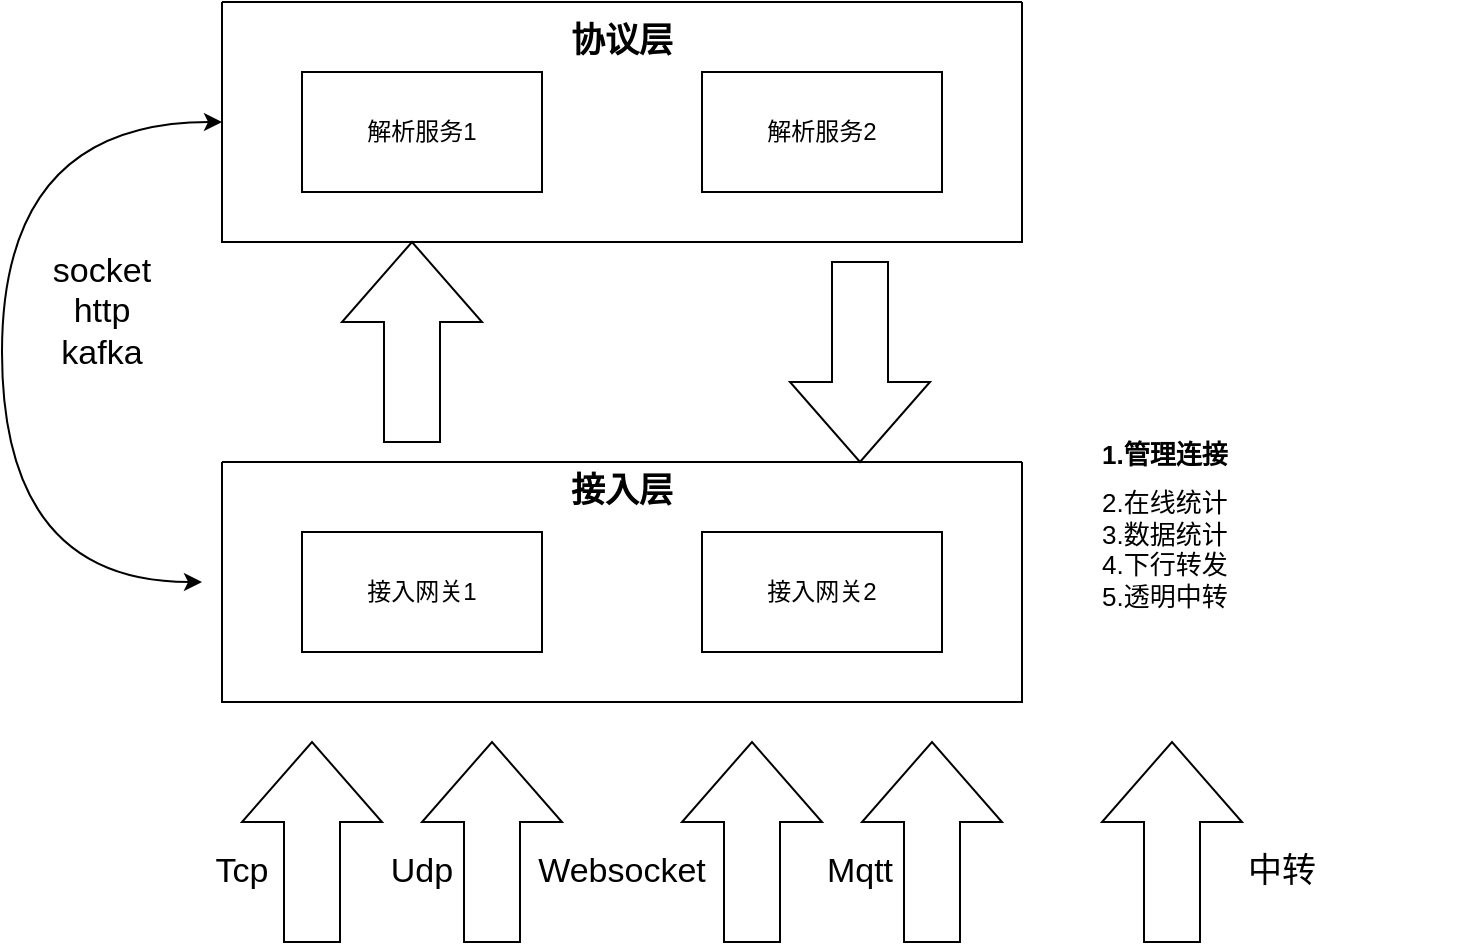 <mxfile version="20.8.19" type="github">
  <diagram name="第 1 页" id="VBkTwmMw8Twz73WTKEvl">
    <mxGraphModel dx="746" dy="1599" grid="1" gridSize="10" guides="1" tooltips="1" connect="1" arrows="1" fold="1" page="1" pageScale="1" pageWidth="827" pageHeight="1169" math="0" shadow="0">
      <root>
        <mxCell id="0" />
        <mxCell id="1" parent="0" />
        <mxCell id="XKYg5dqnUTp-qycACsAL-23" value="" style="swimlane;startSize=0;" vertex="1" parent="1">
          <mxGeometry x="160" y="-1110" width="400" height="120" as="geometry">
            <mxRectangle x="70" y="-900" width="50" height="40" as="alternateBounds" />
          </mxGeometry>
        </mxCell>
        <mxCell id="XKYg5dqnUTp-qycACsAL-1" value="解析服务1" style="rounded=0;whiteSpace=wrap;html=1;" vertex="1" parent="XKYg5dqnUTp-qycACsAL-23">
          <mxGeometry x="40" y="35" width="120" height="60" as="geometry" />
        </mxCell>
        <mxCell id="XKYg5dqnUTp-qycACsAL-21" value="解析服务2" style="rounded=0;whiteSpace=wrap;html=1;" vertex="1" parent="XKYg5dqnUTp-qycACsAL-23">
          <mxGeometry x="240" y="35" width="120" height="60" as="geometry" />
        </mxCell>
        <mxCell id="XKYg5dqnUTp-qycACsAL-30" value="协议层" style="text;html=1;strokeColor=none;fillColor=none;align=center;verticalAlign=middle;whiteSpace=wrap;rounded=0;fontStyle=1;fontSize=17;" vertex="1" parent="XKYg5dqnUTp-qycACsAL-23">
          <mxGeometry x="170" y="5" width="60" height="30" as="geometry" />
        </mxCell>
        <mxCell id="XKYg5dqnUTp-qycACsAL-26" value="" style="swimlane;startSize=0;" vertex="1" parent="1">
          <mxGeometry x="160" y="-880" width="400" height="120" as="geometry">
            <mxRectangle x="70" y="-900" width="50" height="40" as="alternateBounds" />
          </mxGeometry>
        </mxCell>
        <mxCell id="XKYg5dqnUTp-qycACsAL-27" value="接入网关1" style="rounded=0;whiteSpace=wrap;html=1;" vertex="1" parent="XKYg5dqnUTp-qycACsAL-26">
          <mxGeometry x="40" y="35" width="120" height="60" as="geometry" />
        </mxCell>
        <mxCell id="XKYg5dqnUTp-qycACsAL-28" value="接入网关2" style="rounded=0;whiteSpace=wrap;html=1;" vertex="1" parent="XKYg5dqnUTp-qycACsAL-26">
          <mxGeometry x="240" y="35" width="120" height="60" as="geometry" />
        </mxCell>
        <mxCell id="XKYg5dqnUTp-qycACsAL-29" value="接入层" style="text;html=1;strokeColor=none;fillColor=none;align=center;verticalAlign=middle;whiteSpace=wrap;rounded=0;fontStyle=1;fontSize=17;" vertex="1" parent="XKYg5dqnUTp-qycACsAL-26">
          <mxGeometry x="170" width="60" height="30" as="geometry" />
        </mxCell>
        <mxCell id="XKYg5dqnUTp-qycACsAL-37" value="" style="html=1;shadow=0;dashed=0;align=center;verticalAlign=middle;shape=mxgraph.arrows2.arrow;dy=0.6;dx=40;direction=north;notch=0;fontSize=17;" vertex="1" parent="1">
          <mxGeometry x="170" y="-740" width="70" height="100" as="geometry" />
        </mxCell>
        <mxCell id="XKYg5dqnUTp-qycACsAL-38" value="" style="html=1;shadow=0;dashed=0;align=center;verticalAlign=middle;shape=mxgraph.arrows2.arrow;dy=0.6;dx=40;direction=north;notch=0;fontSize=17;" vertex="1" parent="1">
          <mxGeometry x="260" y="-740" width="70" height="100" as="geometry" />
        </mxCell>
        <mxCell id="XKYg5dqnUTp-qycACsAL-39" value="" style="html=1;shadow=0;dashed=0;align=center;verticalAlign=middle;shape=mxgraph.arrows2.arrow;dy=0.6;dx=40;direction=north;notch=0;fontSize=17;" vertex="1" parent="1">
          <mxGeometry x="480" y="-740" width="70" height="100" as="geometry" />
        </mxCell>
        <mxCell id="XKYg5dqnUTp-qycACsAL-40" value="" style="html=1;shadow=0;dashed=0;align=center;verticalAlign=middle;shape=mxgraph.arrows2.arrow;dy=0.6;dx=40;direction=north;notch=0;fontSize=17;" vertex="1" parent="1">
          <mxGeometry x="390" y="-740" width="70" height="100" as="geometry" />
        </mxCell>
        <mxCell id="XKYg5dqnUTp-qycACsAL-42" value="Tcp" style="text;html=1;strokeColor=none;fillColor=none;align=center;verticalAlign=middle;whiteSpace=wrap;rounded=0;fontSize=17;" vertex="1" parent="1">
          <mxGeometry x="140" y="-690" width="60" height="30" as="geometry" />
        </mxCell>
        <mxCell id="XKYg5dqnUTp-qycACsAL-43" value="Udp" style="text;html=1;strokeColor=none;fillColor=none;align=center;verticalAlign=middle;whiteSpace=wrap;rounded=0;fontSize=17;" vertex="1" parent="1">
          <mxGeometry x="230" y="-690" width="60" height="30" as="geometry" />
        </mxCell>
        <mxCell id="XKYg5dqnUTp-qycACsAL-44" value="Websocket" style="text;html=1;strokeColor=none;fillColor=none;align=center;verticalAlign=middle;whiteSpace=wrap;rounded=0;fontSize=17;" vertex="1" parent="1">
          <mxGeometry x="330" y="-690" width="60" height="30" as="geometry" />
        </mxCell>
        <mxCell id="XKYg5dqnUTp-qycACsAL-45" value="Mqtt" style="text;html=1;strokeColor=none;fillColor=none;align=center;verticalAlign=middle;whiteSpace=wrap;rounded=0;fontSize=17;" vertex="1" parent="1">
          <mxGeometry x="448.5" y="-690" width="60" height="30" as="geometry" />
        </mxCell>
        <mxCell id="XKYg5dqnUTp-qycACsAL-47" value="" style="endArrow=classic;startArrow=classic;html=1;rounded=0;fontSize=17;edgeStyle=orthogonalEdgeStyle;curved=1;exitX=0;exitY=0.5;exitDx=0;exitDy=0;" edge="1" parent="1" source="XKYg5dqnUTp-qycACsAL-23">
          <mxGeometry width="50" height="50" relative="1" as="geometry">
            <mxPoint x="80" y="-990" as="sourcePoint" />
            <mxPoint x="150" y="-820" as="targetPoint" />
            <Array as="points">
              <mxPoint x="50" y="-1050" />
              <mxPoint x="50" y="-820" />
            </Array>
          </mxGeometry>
        </mxCell>
        <mxCell id="XKYg5dqnUTp-qycACsAL-49" value="socket&lt;br&gt;http&lt;br&gt;kafka" style="text;html=1;strokeColor=none;fillColor=none;align=center;verticalAlign=middle;whiteSpace=wrap;rounded=0;fontSize=17;" vertex="1" parent="1">
          <mxGeometry x="70" y="-970" width="60" height="30" as="geometry" />
        </mxCell>
        <mxCell id="XKYg5dqnUTp-qycACsAL-51" value="" style="html=1;shadow=0;dashed=0;align=center;verticalAlign=middle;shape=mxgraph.arrows2.arrow;dy=0.6;dx=40;direction=north;notch=0;fontSize=17;" vertex="1" parent="1">
          <mxGeometry x="220" y="-990" width="70" height="100" as="geometry" />
        </mxCell>
        <mxCell id="XKYg5dqnUTp-qycACsAL-52" value="" style="html=1;shadow=0;dashed=0;align=center;verticalAlign=middle;shape=mxgraph.arrows2.arrow;dy=0.6;dx=40;direction=south;notch=0;fontSize=17;" vertex="1" parent="1">
          <mxGeometry x="444" y="-980" width="70" height="100" as="geometry" />
        </mxCell>
        <mxCell id="XKYg5dqnUTp-qycACsAL-54" value="" style="html=1;shadow=0;dashed=0;align=center;verticalAlign=middle;shape=mxgraph.arrows2.arrow;dy=0.6;dx=40;direction=north;notch=0;fontSize=17;" vertex="1" parent="1">
          <mxGeometry x="600" y="-740" width="70" height="100" as="geometry" />
        </mxCell>
        <mxCell id="XKYg5dqnUTp-qycACsAL-55" value="中转" style="text;html=1;strokeColor=none;fillColor=none;align=center;verticalAlign=middle;whiteSpace=wrap;rounded=0;fontSize=17;" vertex="1" parent="1">
          <mxGeometry x="660" y="-690" width="60" height="30" as="geometry" />
        </mxCell>
        <mxCell id="XKYg5dqnUTp-qycACsAL-60" value="&lt;h1 style=&quot;font-size: 13px;&quot;&gt;1.管理连接&lt;/h1&gt;&lt;div&gt;2.在线统计&lt;/div&gt;&lt;div&gt;3.数据统计&lt;/div&gt;&lt;div&gt;4.下行转发&lt;/div&gt;&lt;div&gt;5.透明中转&lt;/div&gt;" style="text;html=1;strokeColor=none;fillColor=none;spacing=5;spacingTop=-20;whiteSpace=wrap;overflow=hidden;rounded=0;fontSize=13;" vertex="1" parent="1">
          <mxGeometry x="595" y="-890" width="190" height="120" as="geometry" />
        </mxCell>
      </root>
    </mxGraphModel>
  </diagram>
</mxfile>
